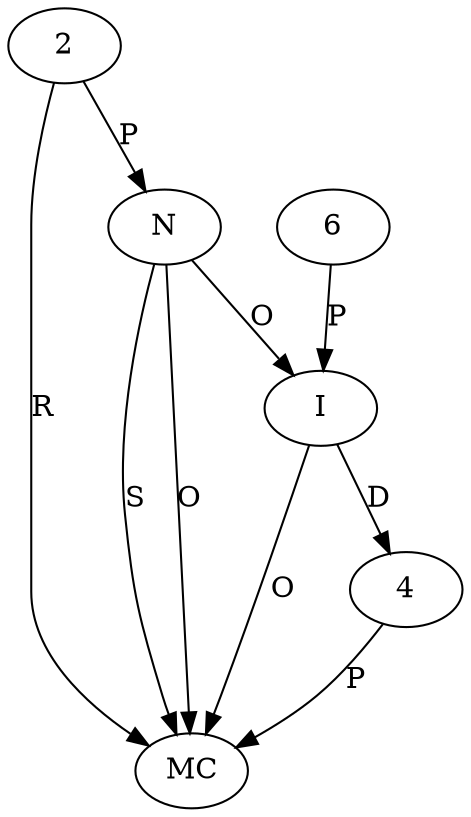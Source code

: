 digraph "AUG" {

  1 [ label="MC" s="checkPermission()" t="SecurityManager" l="406" ];
  2 [ t="SecurityManager" n="sm" ];
  3 [ label="N" l="405" ];
  4 [ t="JodaTimePermission" n="dummy_" ];
  5 [ label="I" t="JodaTimePermission" l="406" ];
  6 [ t="String" v="ConverterManager.alterInstantConverters" ];
  3 -> 1 [ label="S" ];
  2 -> 1 [ label="R" ];
  3 -> 1 [ label="O" ];
  5 -> 1 [ label="O" ];
  4 -> 1 [ label="P" ];
  2 -> 3 [ label="P" ];
  5 -> 4 [ label="D" ];
  6 -> 5 [ label="P" ];
  3 -> 5 [ label="O" ];
}
